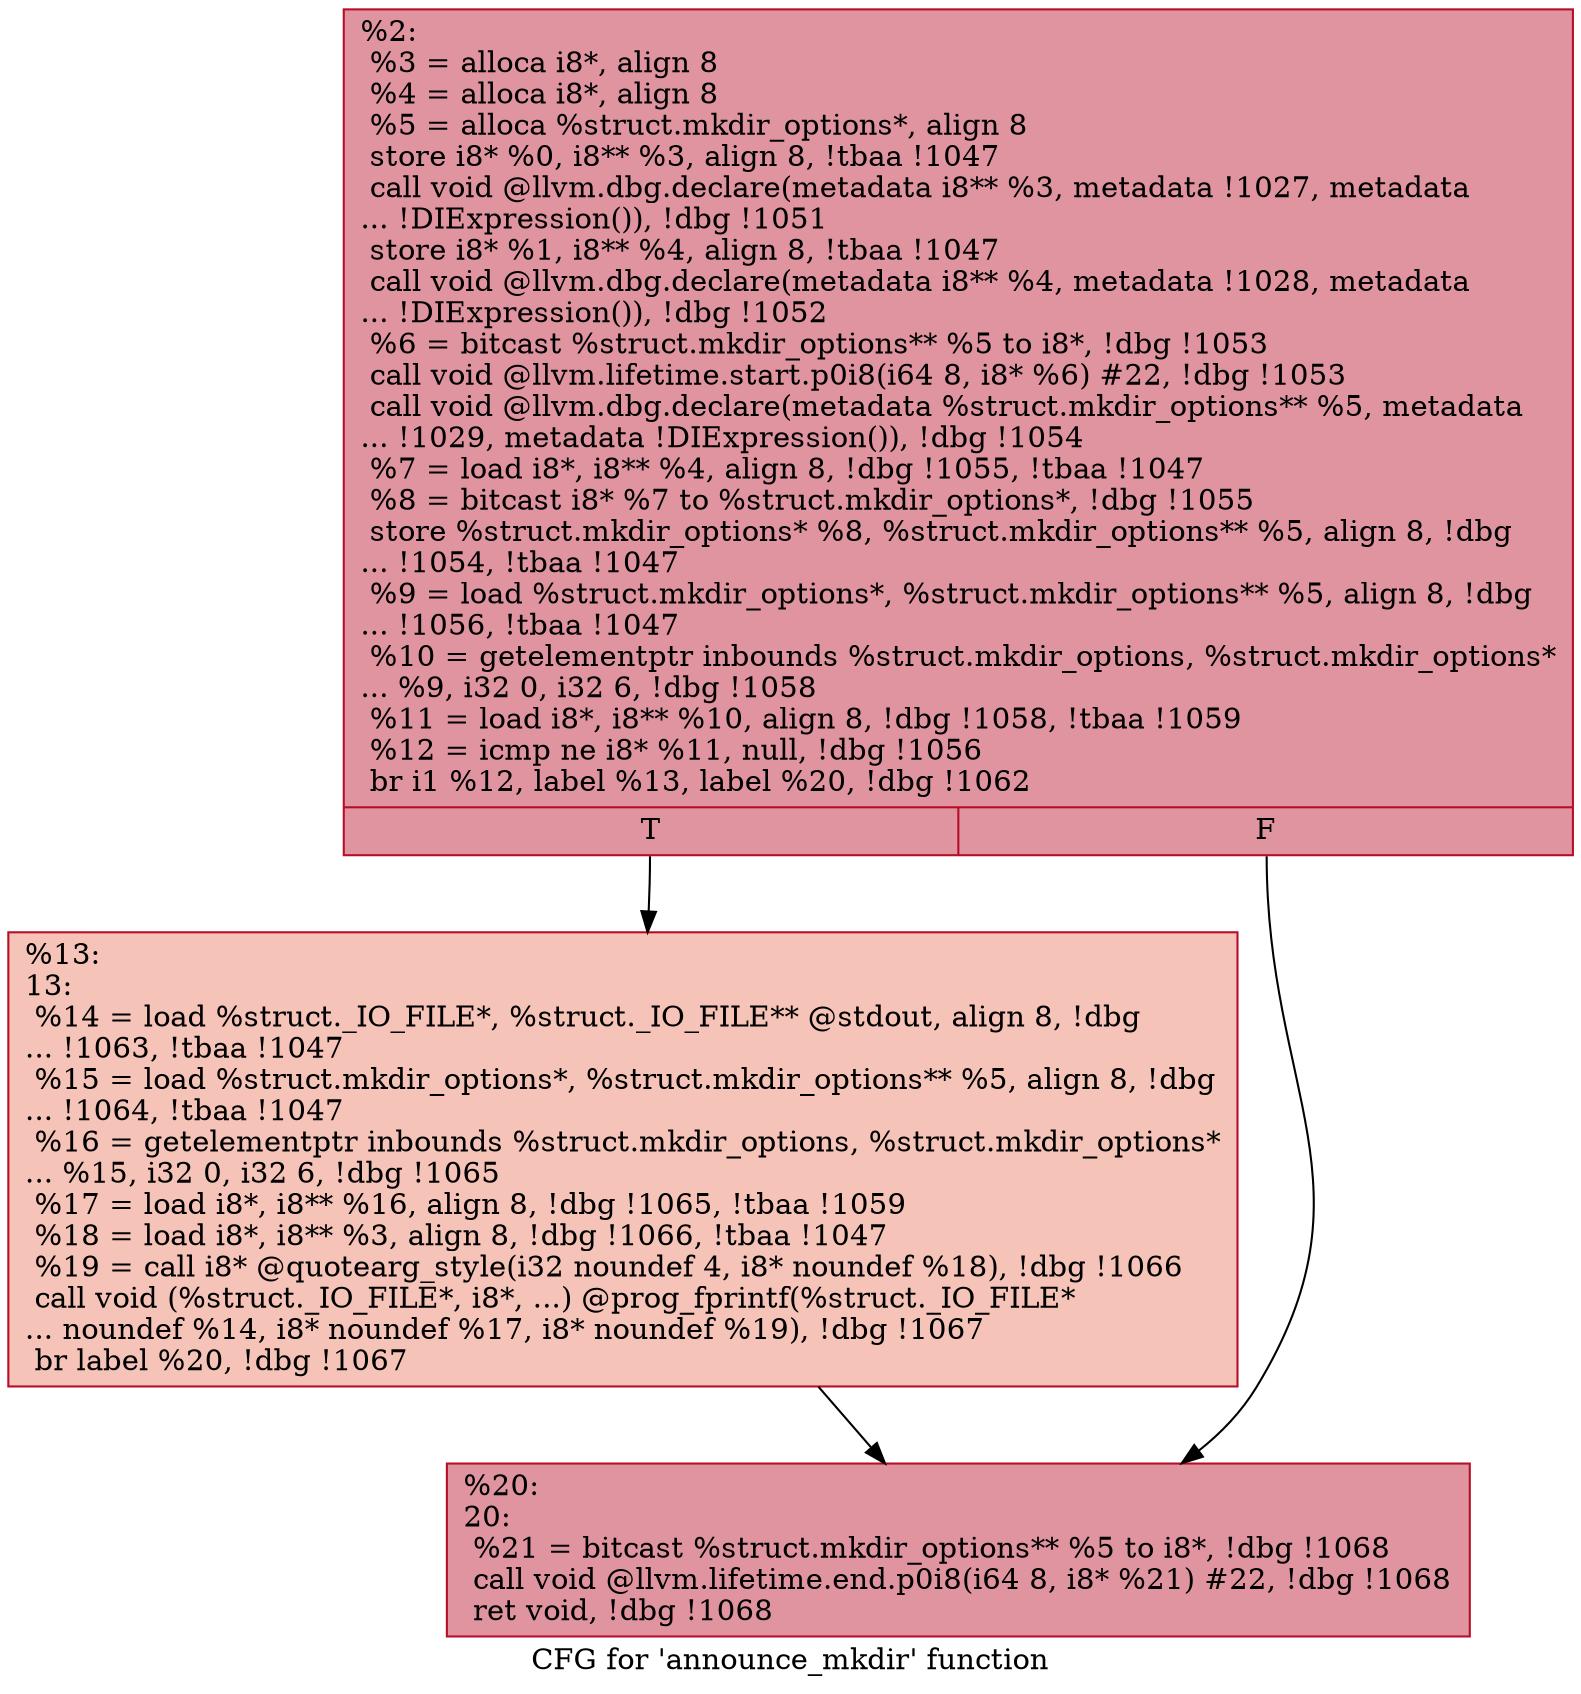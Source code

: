 digraph "CFG for 'announce_mkdir' function" {
	label="CFG for 'announce_mkdir' function";

	Node0xffe2b0 [shape=record,color="#b70d28ff", style=filled, fillcolor="#b70d2870",label="{%2:\l  %3 = alloca i8*, align 8\l  %4 = alloca i8*, align 8\l  %5 = alloca %struct.mkdir_options*, align 8\l  store i8* %0, i8** %3, align 8, !tbaa !1047\l  call void @llvm.dbg.declare(metadata i8** %3, metadata !1027, metadata\l... !DIExpression()), !dbg !1051\l  store i8* %1, i8** %4, align 8, !tbaa !1047\l  call void @llvm.dbg.declare(metadata i8** %4, metadata !1028, metadata\l... !DIExpression()), !dbg !1052\l  %6 = bitcast %struct.mkdir_options** %5 to i8*, !dbg !1053\l  call void @llvm.lifetime.start.p0i8(i64 8, i8* %6) #22, !dbg !1053\l  call void @llvm.dbg.declare(metadata %struct.mkdir_options** %5, metadata\l... !1029, metadata !DIExpression()), !dbg !1054\l  %7 = load i8*, i8** %4, align 8, !dbg !1055, !tbaa !1047\l  %8 = bitcast i8* %7 to %struct.mkdir_options*, !dbg !1055\l  store %struct.mkdir_options* %8, %struct.mkdir_options** %5, align 8, !dbg\l... !1054, !tbaa !1047\l  %9 = load %struct.mkdir_options*, %struct.mkdir_options** %5, align 8, !dbg\l... !1056, !tbaa !1047\l  %10 = getelementptr inbounds %struct.mkdir_options, %struct.mkdir_options*\l... %9, i32 0, i32 6, !dbg !1058\l  %11 = load i8*, i8** %10, align 8, !dbg !1058, !tbaa !1059\l  %12 = icmp ne i8* %11, null, !dbg !1056\l  br i1 %12, label %13, label %20, !dbg !1062\l|{<s0>T|<s1>F}}"];
	Node0xffe2b0:s0 -> Node0xffe300;
	Node0xffe2b0:s1 -> Node0xffe350;
	Node0xffe300 [shape=record,color="#b70d28ff", style=filled, fillcolor="#e8765c70",label="{%13:\l13:                                               \l  %14 = load %struct._IO_FILE*, %struct._IO_FILE** @stdout, align 8, !dbg\l... !1063, !tbaa !1047\l  %15 = load %struct.mkdir_options*, %struct.mkdir_options** %5, align 8, !dbg\l... !1064, !tbaa !1047\l  %16 = getelementptr inbounds %struct.mkdir_options, %struct.mkdir_options*\l... %15, i32 0, i32 6, !dbg !1065\l  %17 = load i8*, i8** %16, align 8, !dbg !1065, !tbaa !1059\l  %18 = load i8*, i8** %3, align 8, !dbg !1066, !tbaa !1047\l  %19 = call i8* @quotearg_style(i32 noundef 4, i8* noundef %18), !dbg !1066\l  call void (%struct._IO_FILE*, i8*, ...) @prog_fprintf(%struct._IO_FILE*\l... noundef %14, i8* noundef %17, i8* noundef %19), !dbg !1067\l  br label %20, !dbg !1067\l}"];
	Node0xffe300 -> Node0xffe350;
	Node0xffe350 [shape=record,color="#b70d28ff", style=filled, fillcolor="#b70d2870",label="{%20:\l20:                                               \l  %21 = bitcast %struct.mkdir_options** %5 to i8*, !dbg !1068\l  call void @llvm.lifetime.end.p0i8(i64 8, i8* %21) #22, !dbg !1068\l  ret void, !dbg !1068\l}"];
}

